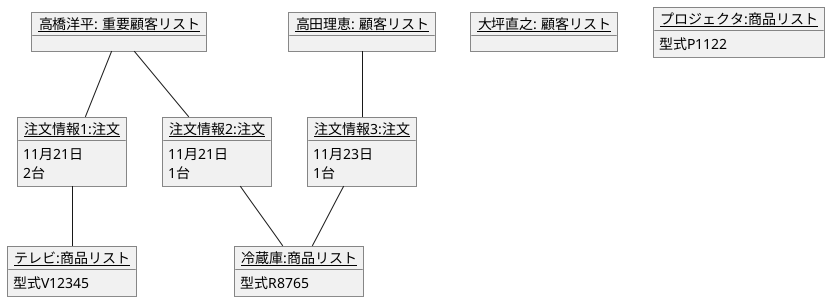 @startuml
' left to right direction
object "<u>高橋洋平: 重要顧客リスト</u>" as a {

}

object "<u>高田理恵: 顧客リスト</u>" as b {

}

object "<u>大坪直之: 顧客リスト</u>" as c {

}

object "<u>注文情報1:注文</u>" as d {
    11月21日
    2台
}

object "<u>注文情報2:注文</u>" as e {
    11月21日
    1台
}

object "<u>注文情報3:注文</u>" as f {
    11月23日
    1台
}

object "<u>テレビ:商品リスト</u>" as g {
    型式V12345
}

object "<u>冷蔵庫:商品リスト</u>" as h {
    型式R8765
}

object "<u>プロジェクタ:商品リスト</u>" as i {
    型式P1122
}

a -down- d
d -- g
a -down- e
e -- h
b -down- f
f -- h
@enduml